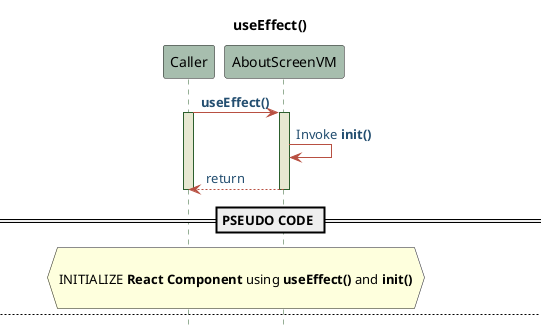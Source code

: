 @startuml AboutScreenVM

!define POSITIVERESPONSE 90EE90
!define NEGATIVEERESPONSE EFBBBB
!define NETURALRESPONSE F2DC79
!define ALTBACKGROUND 6883BC

hide footbox
skinparam sequence{
    ParticipantBackgroundColor #A7BEAE
    LifeLineBackgroundColor #E7E8D1
    LifeLineBorderColor #2C5F2D
    ActorBackgroundColor #FC766AFF
    ActorBorderColor #FC766AFF
    ArrowColor #B85042
    ArrowFontColor #234E70
}

participant Caller as U
participant AboutScreenVM as A


title useEffect()
    U -> A: **useEffect()** 
    activate U
    activate A
    A -> A: Invoke **init()**
    A --> U: return
    deactivate A
    deactivate U

    == PSEUDO CODE ==

    hnote across

        INITIALIZE **React Component** using **useEffect()** and **init()**

    end note

newpage init()


    U -> A: **init()** 
    activate U
    activate A
    A -> A: update **currentVersion** with version 
    A --> U: return
    deactivate A
    deactivate U


    == PSEUDO CODE ==

    hnote across
        UPDATE **currentVersion** value with version obtained from package.json
    end note


newpage goBack()


    U -> A: **goBack()** 
    activate U
    activate A
    A -> A: Navigate to previous screen 
    A --> U: return
    deactivate A
    deactivate U


    == PSEUDO CODE ==

    hnote across
        NAVIGATE to **Previous screen** using **props.navigation.goBack()**
    end note


@enduml

